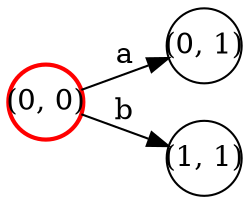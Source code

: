 digraph FST {
  margin = 0;
  rankdir = LR;
  label = "";
  center = 1;
  ranksep = "0.4";
  nodesep = "0.25";
  0 [label = "(0, 0)", shape = circle, penwidth = 2.0, fontsize = 14, color = red, height = 0.5, fixedsize = true];
  0 -> 1 [label = "a", fontsize = 14];
  0 -> 2 [label = "b", fontsize = 14];
  1 [label = "(0, 1)", shape = circle, penwidth = 1.0, fontsize = 14, height = 0.5, fixedsize = true];
  2 [label = "(1, 1)", shape = circle, penwidth = 1.0, fontsize = 14, height = 0.5, fixedsize = true];
}
